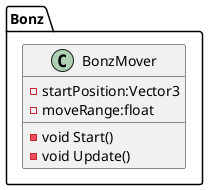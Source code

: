 @startuml terakoya
namespace Bonz{
    Class BonzMover
    BonzMover : -startPosition:Vector3
    BonzMover : -moveRange:float
    BonzMover : -void Start()
    BonzMover : -void Update()
}
@enduml